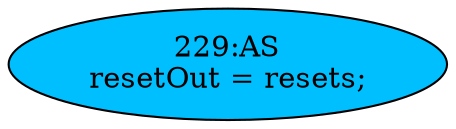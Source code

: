 strict digraph "" {
	node [label="\N"];
	"229:AS"	 [ast="<pyverilog.vparser.ast.Assign object at 0x7fd6aca4f250>",
		def_var="['resetOut']",
		fillcolor=deepskyblue,
		label="229:AS
resetOut = resets;",
		statements="[]",
		style=filled,
		typ=Assign,
		use_var="['resets']"];
}
